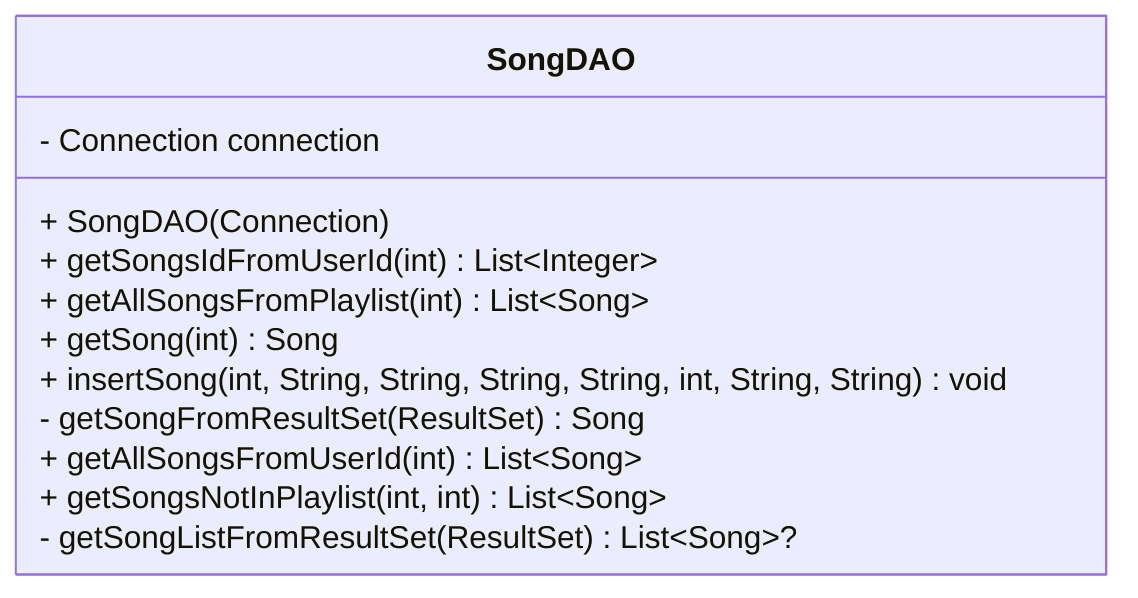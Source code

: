 ---
config:
  htmlLabels: false
---

classDiagram
direction BT
class SongDAO {
  + SongDAO(Connection)
  - Connection connection
  + getSongsIdFromUserId(int) List~Integer~
  + getAllSongsFromPlaylist(int) List~Song~
  + getSong(int) Song
  + insertSong(int, String, String, String, String, int, String, String) void
  - getSongFromResultSet(ResultSet) Song
  + getAllSongsFromUserId(int) List~Song~
  + getSongsNotInPlaylist(int, int) List~Song~
  - getSongListFromResultSet(ResultSet) List~Song~?
}